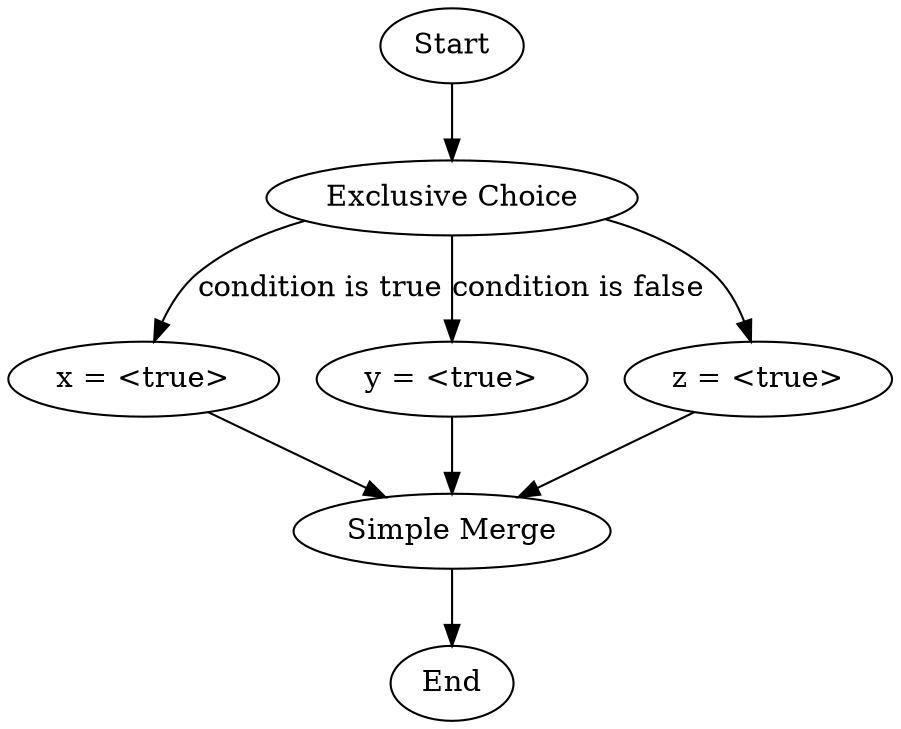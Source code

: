 digraph ExclusiveChoiceWithUnconditionalOutNodeSimpleMerge {
node1 [label="Start"]
node2 [label="Exclusive Choice"]
node3 [label="x = <true>"]
node4 [label="Simple Merge"]
node5 [label="End"]
node6 [label="y = <true>"]
node7 [label="z = <true>"]

node1 -> node2
node2 -> node3 [label="condition is true"]
node2 -> node6 [label="condition is false"]
node2 -> node7
node3 -> node4
node4 -> node5
node6 -> node4
node7 -> node4
}
